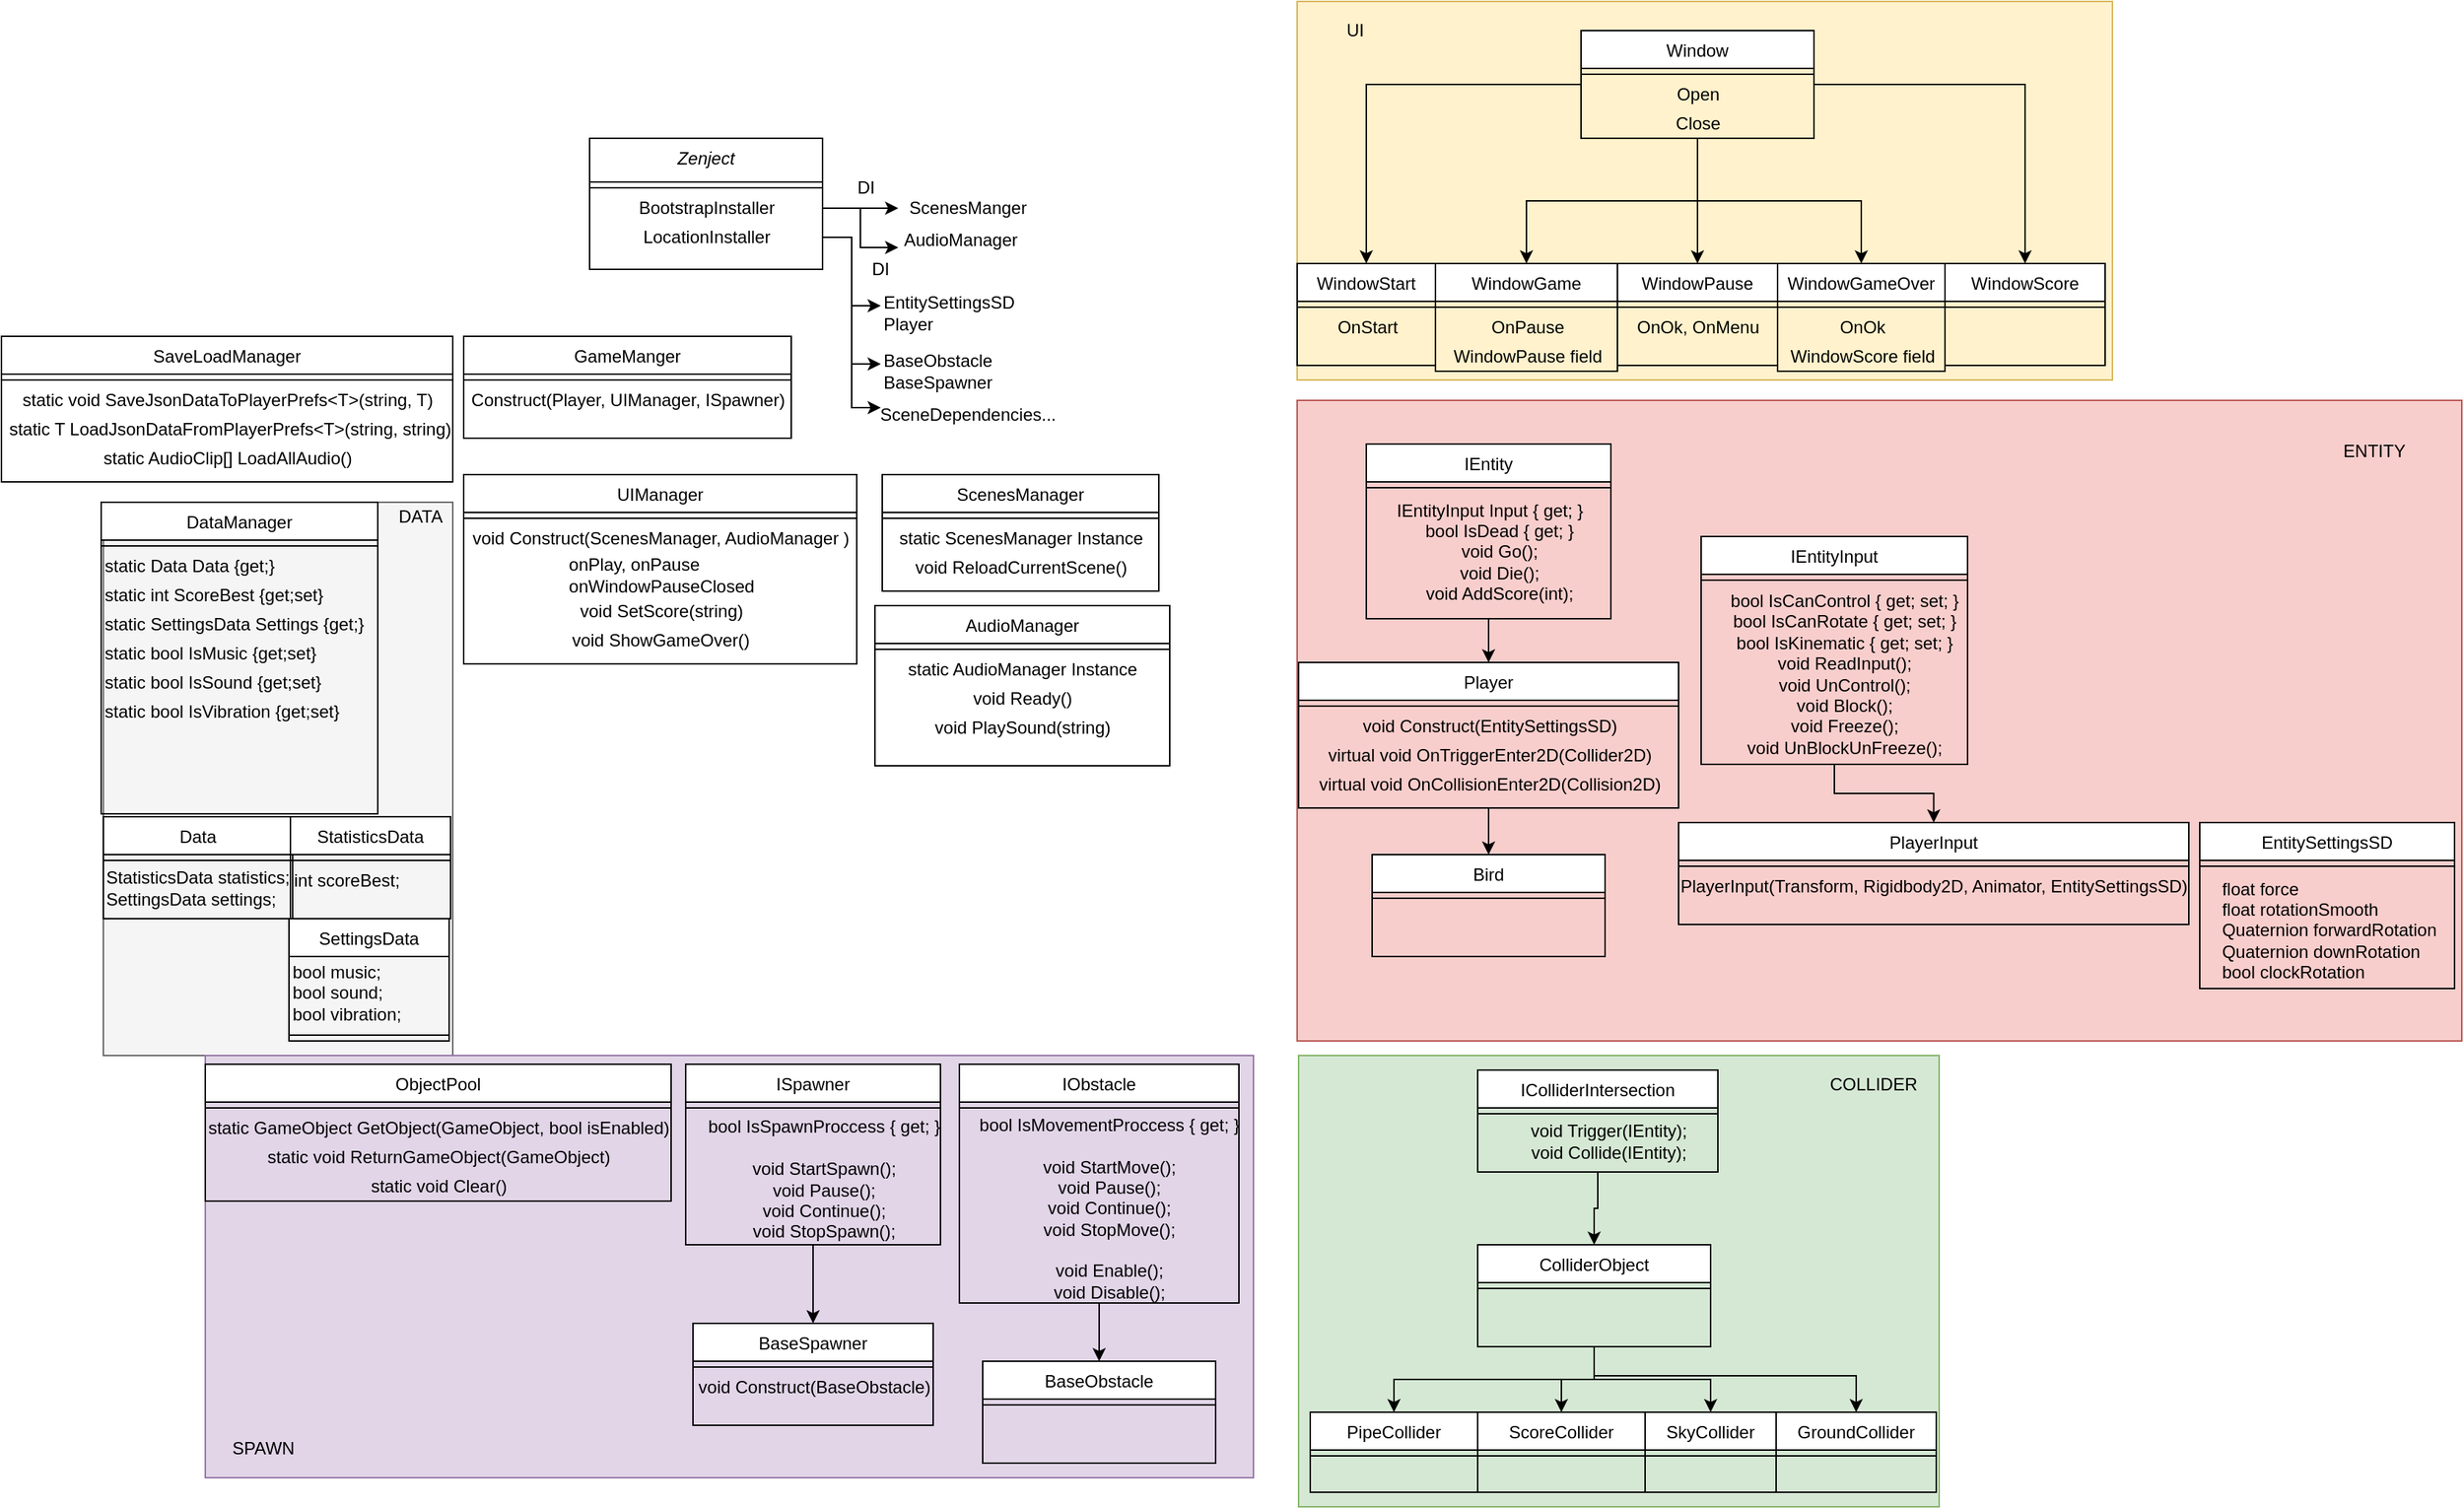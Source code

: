 <mxfile version="15.1.0" type="github">
  <diagram id="C5RBs43oDa-KdzZeNtuy" name="Page-1">
    <mxGraphModel dx="3092" dy="1390" grid="1" gridSize="10" guides="1" tooltips="1" connect="1" arrows="1" fold="1" page="1" pageScale="1" pageWidth="827" pageHeight="1169" math="0" shadow="0">
      <root>
        <mxCell id="WIyWlLk6GJQsqaUBKTNV-0" />
        <mxCell id="WIyWlLk6GJQsqaUBKTNV-1" parent="WIyWlLk6GJQsqaUBKTNV-0" />
        <mxCell id="m38UlR-mXTsxk8naxuhB-155" value="" style="rounded=0;whiteSpace=wrap;html=1;align=left;fillColor=#f5f5f5;strokeColor=#666666;fontColor=#333333;" vertex="1" parent="WIyWlLk6GJQsqaUBKTNV-1">
          <mxGeometry x="-80" y="394" width="240" height="380" as="geometry" />
        </mxCell>
        <mxCell id="m38UlR-mXTsxk8naxuhB-131" value="" style="rounded=0;whiteSpace=wrap;html=1;fillColor=#e1d5e7;strokeColor=#9673a6;" vertex="1" parent="WIyWlLk6GJQsqaUBKTNV-1">
          <mxGeometry x="-10" y="774" width="720" height="290" as="geometry" />
        </mxCell>
        <mxCell id="m38UlR-mXTsxk8naxuhB-111" value="" style="rounded=0;whiteSpace=wrap;html=1;fillColor=#d5e8d4;strokeColor=#82b366;" vertex="1" parent="WIyWlLk6GJQsqaUBKTNV-1">
          <mxGeometry x="741" y="774" width="440" height="310" as="geometry" />
        </mxCell>
        <mxCell id="m38UlR-mXTsxk8naxuhB-89" value="" style="rounded=0;whiteSpace=wrap;html=1;fillColor=#f8cecc;strokeColor=#b85450;" vertex="1" parent="WIyWlLk6GJQsqaUBKTNV-1">
          <mxGeometry x="740" y="324" width="800" height="440" as="geometry" />
        </mxCell>
        <mxCell id="m38UlR-mXTsxk8naxuhB-61" value="" style="rounded=0;whiteSpace=wrap;html=1;fillColor=#fff2cc;strokeColor=#d6b656;" vertex="1" parent="WIyWlLk6GJQsqaUBKTNV-1">
          <mxGeometry x="740" y="50" width="560" height="260" as="geometry" />
        </mxCell>
        <mxCell id="zkfFHV4jXpPFQw0GAbJ--0" value="Zenject" style="swimlane;fontStyle=2;align=center;verticalAlign=top;childLayout=stackLayout;horizontal=1;startSize=30;horizontalStack=0;resizeParent=1;resizeLast=0;collapsible=1;marginBottom=0;rounded=0;shadow=0;strokeWidth=1;" parent="WIyWlLk6GJQsqaUBKTNV-1" vertex="1">
          <mxGeometry x="254" y="144" width="160" height="90" as="geometry">
            <mxRectangle x="230" y="140" width="160" height="26" as="alternateBounds" />
          </mxGeometry>
        </mxCell>
        <mxCell id="zkfFHV4jXpPFQw0GAbJ--4" value="" style="line;html=1;strokeWidth=1;align=left;verticalAlign=middle;spacingTop=-1;spacingLeft=3;spacingRight=3;rotatable=0;labelPosition=right;points=[];portConstraint=eastwest;" parent="zkfFHV4jXpPFQw0GAbJ--0" vertex="1">
          <mxGeometry y="30" width="160" height="8" as="geometry" />
        </mxCell>
        <mxCell id="m38UlR-mXTsxk8naxuhB-2" value="BootstrapInstaller" style="text;html=1;align=center;verticalAlign=middle;resizable=0;points=[];autosize=1;strokeColor=none;fillColor=none;" vertex="1" parent="zkfFHV4jXpPFQw0GAbJ--0">
          <mxGeometry y="38" width="160" height="20" as="geometry" />
        </mxCell>
        <mxCell id="m38UlR-mXTsxk8naxuhB-4" value="LocationInstaller" style="text;html=1;align=center;verticalAlign=middle;resizable=0;points=[];autosize=1;strokeColor=none;fillColor=none;" vertex="1" parent="zkfFHV4jXpPFQw0GAbJ--0">
          <mxGeometry y="58" width="160" height="20" as="geometry" />
        </mxCell>
        <mxCell id="zkfFHV4jXpPFQw0GAbJ--13" value="SaveLoadManager" style="swimlane;fontStyle=0;align=center;verticalAlign=top;childLayout=stackLayout;horizontal=1;startSize=26;horizontalStack=0;resizeParent=1;resizeLast=0;collapsible=1;marginBottom=0;rounded=0;shadow=0;strokeWidth=1;" parent="WIyWlLk6GJQsqaUBKTNV-1" vertex="1">
          <mxGeometry x="-150" y="280" width="310" height="100" as="geometry">
            <mxRectangle x="340" y="380" width="170" height="26" as="alternateBounds" />
          </mxGeometry>
        </mxCell>
        <mxCell id="zkfFHV4jXpPFQw0GAbJ--15" value="" style="line;html=1;strokeWidth=1;align=left;verticalAlign=middle;spacingTop=-1;spacingLeft=3;spacingRight=3;rotatable=0;labelPosition=right;points=[];portConstraint=eastwest;" parent="zkfFHV4jXpPFQw0GAbJ--13" vertex="1">
          <mxGeometry y="26" width="310" height="8" as="geometry" />
        </mxCell>
        <mxCell id="m38UlR-mXTsxk8naxuhB-63" value="static void SaveJsonDataToPlayerPrefs&amp;lt;T&amp;gt;(string, T)" style="text;html=1;align=center;verticalAlign=middle;resizable=0;points=[];autosize=1;strokeColor=none;fillColor=none;" vertex="1" parent="zkfFHV4jXpPFQw0GAbJ--13">
          <mxGeometry y="34" width="310" height="20" as="geometry" />
        </mxCell>
        <mxCell id="m38UlR-mXTsxk8naxuhB-64" value="&amp;nbsp;static T LoadJsonDataFromPlayerPrefs&amp;lt;T&amp;gt;(string, string)" style="text;html=1;align=center;verticalAlign=middle;resizable=0;points=[];autosize=1;strokeColor=none;fillColor=none;" vertex="1" parent="zkfFHV4jXpPFQw0GAbJ--13">
          <mxGeometry y="54" width="310" height="20" as="geometry" />
        </mxCell>
        <mxCell id="m38UlR-mXTsxk8naxuhB-65" value="static AudioClip[] LoadAllAudio()" style="text;html=1;align=center;verticalAlign=middle;resizable=0;points=[];autosize=1;strokeColor=none;fillColor=none;" vertex="1" parent="zkfFHV4jXpPFQw0GAbJ--13">
          <mxGeometry y="74" width="310" height="20" as="geometry" />
        </mxCell>
        <mxCell id="zkfFHV4jXpPFQw0GAbJ--17" value="GameManger" style="swimlane;fontStyle=0;align=center;verticalAlign=top;childLayout=stackLayout;horizontal=1;startSize=26;horizontalStack=0;resizeParent=1;resizeLast=0;collapsible=1;marginBottom=0;rounded=0;shadow=0;strokeWidth=1;" parent="WIyWlLk6GJQsqaUBKTNV-1" vertex="1">
          <mxGeometry x="167.5" y="280" width="225" height="70" as="geometry">
            <mxRectangle x="550" y="140" width="160" height="26" as="alternateBounds" />
          </mxGeometry>
        </mxCell>
        <mxCell id="zkfFHV4jXpPFQw0GAbJ--23" value="" style="line;html=1;strokeWidth=1;align=left;verticalAlign=middle;spacingTop=-1;spacingLeft=3;spacingRight=3;rotatable=0;labelPosition=right;points=[];portConstraint=eastwest;" parent="zkfFHV4jXpPFQw0GAbJ--17" vertex="1">
          <mxGeometry y="26" width="225" height="8" as="geometry" />
        </mxCell>
        <mxCell id="m38UlR-mXTsxk8naxuhB-19" value="Construct(Player, UIManager, ISpawner)" style="text;html=1;align=center;verticalAlign=middle;resizable=0;points=[];autosize=1;strokeColor=none;fillColor=none;" vertex="1" parent="zkfFHV4jXpPFQw0GAbJ--17">
          <mxGeometry y="34" width="225" height="20" as="geometry" />
        </mxCell>
        <mxCell id="m38UlR-mXTsxk8naxuhB-5" style="edgeStyle=orthogonalEdgeStyle;rounded=0;orthogonalLoop=1;jettySize=auto;html=1;" edge="1" parent="WIyWlLk6GJQsqaUBKTNV-1" source="m38UlR-mXTsxk8naxuhB-2" target="m38UlR-mXTsxk8naxuhB-6">
          <mxGeometry relative="1" as="geometry">
            <mxPoint x="494" y="192" as="targetPoint" />
          </mxGeometry>
        </mxCell>
        <mxCell id="m38UlR-mXTsxk8naxuhB-6" value="ScenesManger" style="text;html=1;strokeColor=none;fillColor=none;align=center;verticalAlign=middle;whiteSpace=wrap;rounded=0;" vertex="1" parent="WIyWlLk6GJQsqaUBKTNV-1">
          <mxGeometry x="466" y="182" width="96" height="20" as="geometry" />
        </mxCell>
        <mxCell id="m38UlR-mXTsxk8naxuhB-7" style="edgeStyle=orthogonalEdgeStyle;rounded=0;orthogonalLoop=1;jettySize=auto;html=1;entryX=0;entryY=0.75;entryDx=0;entryDy=0;" edge="1" parent="WIyWlLk6GJQsqaUBKTNV-1" source="m38UlR-mXTsxk8naxuhB-2" target="m38UlR-mXTsxk8naxuhB-9">
          <mxGeometry relative="1" as="geometry">
            <mxPoint x="454" y="214" as="targetPoint" />
          </mxGeometry>
        </mxCell>
        <mxCell id="m38UlR-mXTsxk8naxuhB-9" value="AudioManager" style="text;html=1;strokeColor=none;fillColor=none;align=center;verticalAlign=middle;whiteSpace=wrap;rounded=0;" vertex="1" parent="WIyWlLk6GJQsqaUBKTNV-1">
          <mxGeometry x="466" y="204" width="86" height="20" as="geometry" />
        </mxCell>
        <mxCell id="m38UlR-mXTsxk8naxuhB-10" value="DI" style="text;html=1;strokeColor=none;fillColor=none;align=center;verticalAlign=middle;whiteSpace=wrap;rounded=0;" vertex="1" parent="WIyWlLk6GJQsqaUBKTNV-1">
          <mxGeometry x="424" y="168" width="40" height="20" as="geometry" />
        </mxCell>
        <mxCell id="m38UlR-mXTsxk8naxuhB-11" style="edgeStyle=orthogonalEdgeStyle;rounded=0;orthogonalLoop=1;jettySize=auto;html=1;entryX=0;entryY=0.25;entryDx=0;entryDy=0;" edge="1" parent="WIyWlLk6GJQsqaUBKTNV-1" source="m38UlR-mXTsxk8naxuhB-4" target="m38UlR-mXTsxk8naxuhB-12">
          <mxGeometry relative="1" as="geometry">
            <mxPoint x="434" y="274" as="targetPoint" />
          </mxGeometry>
        </mxCell>
        <mxCell id="m38UlR-mXTsxk8naxuhB-12" value="EntitySettingsSD&lt;br&gt;Player" style="text;html=1;strokeColor=none;fillColor=none;align=left;verticalAlign=middle;whiteSpace=wrap;rounded=0;" vertex="1" parent="WIyWlLk6GJQsqaUBKTNV-1">
          <mxGeometry x="454" y="254" width="90" height="20" as="geometry" />
        </mxCell>
        <mxCell id="m38UlR-mXTsxk8naxuhB-13" style="edgeStyle=orthogonalEdgeStyle;rounded=0;orthogonalLoop=1;jettySize=auto;html=1;entryX=0;entryY=0.25;entryDx=0;entryDy=0;" edge="1" parent="WIyWlLk6GJQsqaUBKTNV-1" source="m38UlR-mXTsxk8naxuhB-4" target="m38UlR-mXTsxk8naxuhB-14">
          <mxGeometry relative="1" as="geometry">
            <mxPoint x="434" y="314" as="targetPoint" />
          </mxGeometry>
        </mxCell>
        <mxCell id="m38UlR-mXTsxk8naxuhB-14" value="BaseObstacle&lt;br&gt;BaseSpawner&lt;br&gt;" style="text;html=1;strokeColor=none;fillColor=none;align=left;verticalAlign=middle;whiteSpace=wrap;rounded=0;" vertex="1" parent="WIyWlLk6GJQsqaUBKTNV-1">
          <mxGeometry x="454" y="294" width="90" height="20" as="geometry" />
        </mxCell>
        <mxCell id="m38UlR-mXTsxk8naxuhB-16" value="DI" style="text;html=1;strokeColor=none;fillColor=none;align=center;verticalAlign=middle;whiteSpace=wrap;rounded=0;" vertex="1" parent="WIyWlLk6GJQsqaUBKTNV-1">
          <mxGeometry x="434" y="224" width="40" height="20" as="geometry" />
        </mxCell>
        <mxCell id="m38UlR-mXTsxk8naxuhB-17" style="edgeStyle=orthogonalEdgeStyle;rounded=0;orthogonalLoop=1;jettySize=auto;html=1;entryX=0;entryY=0.25;entryDx=0;entryDy=0;" edge="1" parent="WIyWlLk6GJQsqaUBKTNV-1" source="m38UlR-mXTsxk8naxuhB-4" target="m38UlR-mXTsxk8naxuhB-18">
          <mxGeometry relative="1" as="geometry">
            <mxPoint x="434" y="354" as="targetPoint" />
          </mxGeometry>
        </mxCell>
        <mxCell id="m38UlR-mXTsxk8naxuhB-18" value="SceneDependencies..." style="text;html=1;strokeColor=none;fillColor=none;align=center;verticalAlign=middle;whiteSpace=wrap;rounded=0;" vertex="1" parent="WIyWlLk6GJQsqaUBKTNV-1">
          <mxGeometry x="454" y="324" width="120" height="20" as="geometry" />
        </mxCell>
        <mxCell id="m38UlR-mXTsxk8naxuhB-21" value="UIManager" style="swimlane;fontStyle=0;align=center;verticalAlign=top;childLayout=stackLayout;horizontal=1;startSize=26;horizontalStack=0;resizeParent=1;resizeLast=0;collapsible=1;marginBottom=0;rounded=0;shadow=0;strokeWidth=1;" vertex="1" parent="WIyWlLk6GJQsqaUBKTNV-1">
          <mxGeometry x="167.5" y="375" width="270" height="130" as="geometry">
            <mxRectangle x="340" y="380" width="170" height="26" as="alternateBounds" />
          </mxGeometry>
        </mxCell>
        <mxCell id="m38UlR-mXTsxk8naxuhB-22" value="" style="line;html=1;strokeWidth=1;align=left;verticalAlign=middle;spacingTop=-1;spacingLeft=3;spacingRight=3;rotatable=0;labelPosition=right;points=[];portConstraint=eastwest;" vertex="1" parent="m38UlR-mXTsxk8naxuhB-21">
          <mxGeometry y="26" width="270" height="8" as="geometry" />
        </mxCell>
        <mxCell id="m38UlR-mXTsxk8naxuhB-163" value="void Construct(ScenesManager, AudioManager )" style="text;html=1;strokeColor=none;fillColor=none;align=center;verticalAlign=middle;whiteSpace=wrap;rounded=0;" vertex="1" parent="m38UlR-mXTsxk8naxuhB-21">
          <mxGeometry y="34" width="270" height="20" as="geometry" />
        </mxCell>
        <mxCell id="m38UlR-mXTsxk8naxuhB-59" value="&lt;div style=&quot;text-align: left&quot;&gt;&lt;span&gt;onPlay,&amp;nbsp;onPause&lt;/span&gt;&lt;/div&gt;onWindowPauseClosed" style="text;html=1;align=center;verticalAlign=middle;resizable=0;points=[];autosize=1;" vertex="1" parent="m38UlR-mXTsxk8naxuhB-21">
          <mxGeometry y="54" width="270" height="30" as="geometry" />
        </mxCell>
        <mxCell id="m38UlR-mXTsxk8naxuhB-60" value="void SetScore(string)" style="text;html=1;align=center;verticalAlign=middle;resizable=0;points=[];autosize=1;" vertex="1" parent="m38UlR-mXTsxk8naxuhB-21">
          <mxGeometry y="84" width="270" height="20" as="geometry" />
        </mxCell>
        <mxCell id="m38UlR-mXTsxk8naxuhB-162" value="void ShowGameOver()" style="text;html=1;strokeColor=none;fillColor=none;align=center;verticalAlign=middle;whiteSpace=wrap;rounded=0;" vertex="1" parent="m38UlR-mXTsxk8naxuhB-21">
          <mxGeometry y="104" width="270" height="20" as="geometry" />
        </mxCell>
        <mxCell id="m38UlR-mXTsxk8naxuhB-54" style="edgeStyle=orthogonalEdgeStyle;rounded=0;orthogonalLoop=1;jettySize=auto;html=1;" edge="1" parent="WIyWlLk6GJQsqaUBKTNV-1" source="m38UlR-mXTsxk8naxuhB-26" target="m38UlR-mXTsxk8naxuhB-34">
          <mxGeometry relative="1" as="geometry" />
        </mxCell>
        <mxCell id="m38UlR-mXTsxk8naxuhB-55" style="edgeStyle=orthogonalEdgeStyle;rounded=0;orthogonalLoop=1;jettySize=auto;html=1;" edge="1" parent="WIyWlLk6GJQsqaUBKTNV-1" source="m38UlR-mXTsxk8naxuhB-26" target="m38UlR-mXTsxk8naxuhB-39">
          <mxGeometry relative="1" as="geometry" />
        </mxCell>
        <mxCell id="m38UlR-mXTsxk8naxuhB-56" style="edgeStyle=orthogonalEdgeStyle;rounded=0;orthogonalLoop=1;jettySize=auto;html=1;" edge="1" parent="WIyWlLk6GJQsqaUBKTNV-1" source="m38UlR-mXTsxk8naxuhB-26" target="m38UlR-mXTsxk8naxuhB-37">
          <mxGeometry relative="1" as="geometry" />
        </mxCell>
        <mxCell id="m38UlR-mXTsxk8naxuhB-57" style="edgeStyle=orthogonalEdgeStyle;rounded=0;orthogonalLoop=1;jettySize=auto;html=1;entryX=0.5;entryY=0;entryDx=0;entryDy=0;" edge="1" parent="WIyWlLk6GJQsqaUBKTNV-1" source="m38UlR-mXTsxk8naxuhB-26" target="m38UlR-mXTsxk8naxuhB-31">
          <mxGeometry relative="1" as="geometry" />
        </mxCell>
        <mxCell id="m38UlR-mXTsxk8naxuhB-58" style="edgeStyle=orthogonalEdgeStyle;rounded=0;orthogonalLoop=1;jettySize=auto;html=1;entryX=0.5;entryY=0;entryDx=0;entryDy=0;" edge="1" parent="WIyWlLk6GJQsqaUBKTNV-1" source="m38UlR-mXTsxk8naxuhB-26" target="m38UlR-mXTsxk8naxuhB-41">
          <mxGeometry relative="1" as="geometry" />
        </mxCell>
        <mxCell id="m38UlR-mXTsxk8naxuhB-26" value="Window" style="swimlane;fontStyle=0;align=center;verticalAlign=top;childLayout=stackLayout;horizontal=1;startSize=26;horizontalStack=0;resizeParent=1;resizeLast=0;collapsible=1;marginBottom=0;rounded=0;shadow=0;strokeWidth=1;" vertex="1" parent="WIyWlLk6GJQsqaUBKTNV-1">
          <mxGeometry x="935" y="70" width="160" height="74" as="geometry">
            <mxRectangle x="340" y="380" width="170" height="26" as="alternateBounds" />
          </mxGeometry>
        </mxCell>
        <mxCell id="m38UlR-mXTsxk8naxuhB-27" value="" style="line;html=1;strokeWidth=1;align=left;verticalAlign=middle;spacingTop=-1;spacingLeft=3;spacingRight=3;rotatable=0;labelPosition=right;points=[];portConstraint=eastwest;" vertex="1" parent="m38UlR-mXTsxk8naxuhB-26">
          <mxGeometry y="26" width="160" height="8" as="geometry" />
        </mxCell>
        <mxCell id="m38UlR-mXTsxk8naxuhB-29" value="Open" style="text;html=1;align=center;verticalAlign=middle;resizable=0;points=[];autosize=1;" vertex="1" parent="m38UlR-mXTsxk8naxuhB-26">
          <mxGeometry y="34" width="160" height="20" as="geometry" />
        </mxCell>
        <mxCell id="m38UlR-mXTsxk8naxuhB-30" value="Close" style="text;html=1;align=center;verticalAlign=middle;resizable=0;points=[];autosize=1;" vertex="1" parent="m38UlR-mXTsxk8naxuhB-26">
          <mxGeometry y="54" width="160" height="20" as="geometry" />
        </mxCell>
        <mxCell id="m38UlR-mXTsxk8naxuhB-31" value="WindowGame&#xa;" style="swimlane;fontStyle=0;align=center;verticalAlign=top;childLayout=stackLayout;horizontal=1;startSize=26;horizontalStack=0;resizeParent=1;resizeLast=0;collapsible=1;marginBottom=0;rounded=0;shadow=0;strokeWidth=1;" vertex="1" parent="WIyWlLk6GJQsqaUBKTNV-1">
          <mxGeometry x="835" y="230" width="125" height="74" as="geometry">
            <mxRectangle x="340" y="380" width="170" height="26" as="alternateBounds" />
          </mxGeometry>
        </mxCell>
        <mxCell id="m38UlR-mXTsxk8naxuhB-32" value="" style="line;html=1;strokeWidth=1;align=left;verticalAlign=middle;spacingTop=-1;spacingLeft=3;spacingRight=3;rotatable=0;labelPosition=right;points=[];portConstraint=eastwest;" vertex="1" parent="m38UlR-mXTsxk8naxuhB-31">
          <mxGeometry y="26" width="125" height="8" as="geometry" />
        </mxCell>
        <mxCell id="m38UlR-mXTsxk8naxuhB-51" value="OnPause" style="text;html=1;align=center;verticalAlign=middle;resizable=0;points=[];autosize=1;" vertex="1" parent="m38UlR-mXTsxk8naxuhB-31">
          <mxGeometry y="34" width="125" height="20" as="geometry" />
        </mxCell>
        <mxCell id="m38UlR-mXTsxk8naxuhB-52" value="WindowPause field" style="text;html=1;align=center;verticalAlign=middle;resizable=0;points=[];autosize=1;" vertex="1" parent="m38UlR-mXTsxk8naxuhB-31">
          <mxGeometry y="54" width="125" height="20" as="geometry" />
        </mxCell>
        <mxCell id="m38UlR-mXTsxk8naxuhB-34" value="WindowGameOver&#xa;" style="swimlane;fontStyle=0;align=center;verticalAlign=top;childLayout=stackLayout;horizontal=1;startSize=26;horizontalStack=0;resizeParent=1;resizeLast=0;collapsible=1;marginBottom=0;rounded=0;shadow=0;strokeWidth=1;" vertex="1" parent="WIyWlLk6GJQsqaUBKTNV-1">
          <mxGeometry x="1070" y="230" width="115" height="74" as="geometry">
            <mxRectangle x="340" y="380" width="170" height="26" as="alternateBounds" />
          </mxGeometry>
        </mxCell>
        <mxCell id="m38UlR-mXTsxk8naxuhB-35" value="" style="line;html=1;strokeWidth=1;align=left;verticalAlign=middle;spacingTop=-1;spacingLeft=3;spacingRight=3;rotatable=0;labelPosition=right;points=[];portConstraint=eastwest;" vertex="1" parent="m38UlR-mXTsxk8naxuhB-34">
          <mxGeometry y="26" width="115" height="8" as="geometry" />
        </mxCell>
        <mxCell id="m38UlR-mXTsxk8naxuhB-50" value="OnOk" style="text;html=1;align=center;verticalAlign=middle;resizable=0;points=[];autosize=1;" vertex="1" parent="m38UlR-mXTsxk8naxuhB-34">
          <mxGeometry y="34" width="115" height="20" as="geometry" />
        </mxCell>
        <mxCell id="m38UlR-mXTsxk8naxuhB-53" value="WindowScore field" style="text;html=1;align=center;verticalAlign=middle;resizable=0;points=[];autosize=1;" vertex="1" parent="m38UlR-mXTsxk8naxuhB-34">
          <mxGeometry y="54" width="115" height="20" as="geometry" />
        </mxCell>
        <mxCell id="m38UlR-mXTsxk8naxuhB-37" value="WindowPause" style="swimlane;fontStyle=0;align=center;verticalAlign=top;childLayout=stackLayout;horizontal=1;startSize=26;horizontalStack=0;resizeParent=1;resizeLast=0;collapsible=1;marginBottom=0;rounded=0;shadow=0;strokeWidth=1;" vertex="1" parent="WIyWlLk6GJQsqaUBKTNV-1">
          <mxGeometry x="960" y="230" width="110" height="70" as="geometry">
            <mxRectangle x="340" y="380" width="170" height="26" as="alternateBounds" />
          </mxGeometry>
        </mxCell>
        <mxCell id="m38UlR-mXTsxk8naxuhB-38" value="" style="line;html=1;strokeWidth=1;align=left;verticalAlign=middle;spacingTop=-1;spacingLeft=3;spacingRight=3;rotatable=0;labelPosition=right;points=[];portConstraint=eastwest;" vertex="1" parent="m38UlR-mXTsxk8naxuhB-37">
          <mxGeometry y="26" width="110" height="8" as="geometry" />
        </mxCell>
        <mxCell id="m38UlR-mXTsxk8naxuhB-49" value="OnOk, OnMenu" style="text;html=1;align=center;verticalAlign=middle;resizable=0;points=[];autosize=1;" vertex="1" parent="m38UlR-mXTsxk8naxuhB-37">
          <mxGeometry y="34" width="110" height="20" as="geometry" />
        </mxCell>
        <mxCell id="m38UlR-mXTsxk8naxuhB-39" value="WindowScore" style="swimlane;fontStyle=0;align=center;verticalAlign=top;childLayout=stackLayout;horizontal=1;startSize=26;horizontalStack=0;resizeParent=1;resizeLast=0;collapsible=1;marginBottom=0;rounded=0;shadow=0;strokeWidth=1;" vertex="1" parent="WIyWlLk6GJQsqaUBKTNV-1">
          <mxGeometry x="1185" y="230" width="110" height="70" as="geometry">
            <mxRectangle x="340" y="380" width="170" height="26" as="alternateBounds" />
          </mxGeometry>
        </mxCell>
        <mxCell id="m38UlR-mXTsxk8naxuhB-40" value="" style="line;html=1;strokeWidth=1;align=left;verticalAlign=middle;spacingTop=-1;spacingLeft=3;spacingRight=3;rotatable=0;labelPosition=right;points=[];portConstraint=eastwest;" vertex="1" parent="m38UlR-mXTsxk8naxuhB-39">
          <mxGeometry y="26" width="110" height="8" as="geometry" />
        </mxCell>
        <mxCell id="m38UlR-mXTsxk8naxuhB-41" value="WindowStart" style="swimlane;fontStyle=0;align=center;verticalAlign=top;childLayout=stackLayout;horizontal=1;startSize=26;horizontalStack=0;resizeParent=1;resizeLast=0;collapsible=1;marginBottom=0;rounded=0;shadow=0;strokeWidth=1;" vertex="1" parent="WIyWlLk6GJQsqaUBKTNV-1">
          <mxGeometry x="740" y="230" width="95" height="70" as="geometry">
            <mxRectangle x="340" y="380" width="170" height="26" as="alternateBounds" />
          </mxGeometry>
        </mxCell>
        <mxCell id="m38UlR-mXTsxk8naxuhB-42" value="" style="line;html=1;strokeWidth=1;align=left;verticalAlign=middle;spacingTop=-1;spacingLeft=3;spacingRight=3;rotatable=0;labelPosition=right;points=[];portConstraint=eastwest;" vertex="1" parent="m38UlR-mXTsxk8naxuhB-41">
          <mxGeometry y="26" width="95" height="8" as="geometry" />
        </mxCell>
        <mxCell id="m38UlR-mXTsxk8naxuhB-48" value="OnStart" style="text;html=1;align=center;verticalAlign=middle;resizable=0;points=[];autosize=1;" vertex="1" parent="m38UlR-mXTsxk8naxuhB-41">
          <mxGeometry y="34" width="95" height="20" as="geometry" />
        </mxCell>
        <mxCell id="m38UlR-mXTsxk8naxuhB-62" value="UI" style="text;html=1;strokeColor=none;fillColor=none;align=center;verticalAlign=middle;whiteSpace=wrap;rounded=0;" vertex="1" parent="WIyWlLk6GJQsqaUBKTNV-1">
          <mxGeometry x="760" y="60" width="40" height="20" as="geometry" />
        </mxCell>
        <mxCell id="m38UlR-mXTsxk8naxuhB-70" style="edgeStyle=orthogonalEdgeStyle;rounded=0;orthogonalLoop=1;jettySize=auto;html=1;" edge="1" parent="WIyWlLk6GJQsqaUBKTNV-1" source="m38UlR-mXTsxk8naxuhB-66" target="m38UlR-mXTsxk8naxuhB-68">
          <mxGeometry relative="1" as="geometry" />
        </mxCell>
        <mxCell id="m38UlR-mXTsxk8naxuhB-66" value="IEntity" style="swimlane;fontStyle=0;align=center;verticalAlign=top;childLayout=stackLayout;horizontal=1;startSize=26;horizontalStack=0;resizeParent=1;resizeLast=0;collapsible=1;marginBottom=0;rounded=0;shadow=0;strokeWidth=1;" vertex="1" parent="WIyWlLk6GJQsqaUBKTNV-1">
          <mxGeometry x="787.5" y="354" width="168" height="120" as="geometry">
            <mxRectangle x="340" y="380" width="170" height="26" as="alternateBounds" />
          </mxGeometry>
        </mxCell>
        <mxCell id="m38UlR-mXTsxk8naxuhB-67" value="" style="line;html=1;strokeWidth=1;align=left;verticalAlign=middle;spacingTop=-1;spacingLeft=3;spacingRight=3;rotatable=0;labelPosition=right;points=[];portConstraint=eastwest;" vertex="1" parent="m38UlR-mXTsxk8naxuhB-66">
          <mxGeometry y="26" width="168" height="8" as="geometry" />
        </mxCell>
        <mxCell id="m38UlR-mXTsxk8naxuhB-74" value="IEntityInput Input { get; }&lt;br&gt;&lt;div&gt;&amp;nbsp; &amp;nbsp; bool IsDead { get; }&lt;/div&gt;&lt;div&gt;&amp;nbsp; &amp;nbsp; void Go();&lt;/div&gt;&lt;div&gt;&amp;nbsp; &amp;nbsp; void Die();&lt;/div&gt;&lt;div&gt;&amp;nbsp; &amp;nbsp; void AddScore(int);&lt;/div&gt;" style="text;html=1;align=center;verticalAlign=middle;resizable=0;points=[];autosize=1;strokeColor=none;fillColor=none;" vertex="1" parent="m38UlR-mXTsxk8naxuhB-66">
          <mxGeometry y="34" width="168" height="80" as="geometry" />
        </mxCell>
        <mxCell id="m38UlR-mXTsxk8naxuhB-73" style="edgeStyle=orthogonalEdgeStyle;rounded=0;orthogonalLoop=1;jettySize=auto;html=1;" edge="1" parent="WIyWlLk6GJQsqaUBKTNV-1" source="m38UlR-mXTsxk8naxuhB-68" target="m38UlR-mXTsxk8naxuhB-71">
          <mxGeometry relative="1" as="geometry" />
        </mxCell>
        <mxCell id="m38UlR-mXTsxk8naxuhB-68" value="Player" style="swimlane;fontStyle=0;align=center;verticalAlign=top;childLayout=stackLayout;horizontal=1;startSize=26;horizontalStack=0;resizeParent=1;resizeLast=0;collapsible=1;marginBottom=0;rounded=0;shadow=0;strokeWidth=1;" vertex="1" parent="WIyWlLk6GJQsqaUBKTNV-1">
          <mxGeometry x="741" y="504" width="261" height="100" as="geometry">
            <mxRectangle x="340" y="380" width="170" height="26" as="alternateBounds" />
          </mxGeometry>
        </mxCell>
        <mxCell id="m38UlR-mXTsxk8naxuhB-69" value="" style="line;html=1;strokeWidth=1;align=left;verticalAlign=middle;spacingTop=-1;spacingLeft=3;spacingRight=3;rotatable=0;labelPosition=right;points=[];portConstraint=eastwest;" vertex="1" parent="m38UlR-mXTsxk8naxuhB-68">
          <mxGeometry y="26" width="261" height="8" as="geometry" />
        </mxCell>
        <mxCell id="m38UlR-mXTsxk8naxuhB-86" value="void Construct(EntitySettingsSD)" style="text;html=1;align=center;verticalAlign=middle;resizable=0;points=[];autosize=1;strokeColor=none;fillColor=none;" vertex="1" parent="m38UlR-mXTsxk8naxuhB-68">
          <mxGeometry y="34" width="261" height="20" as="geometry" />
        </mxCell>
        <mxCell id="m38UlR-mXTsxk8naxuhB-87" value="virtual void OnTriggerEnter2D(Collider2D)" style="text;html=1;align=center;verticalAlign=middle;resizable=0;points=[];autosize=1;strokeColor=none;fillColor=none;" vertex="1" parent="m38UlR-mXTsxk8naxuhB-68">
          <mxGeometry y="54" width="261" height="20" as="geometry" />
        </mxCell>
        <mxCell id="m38UlR-mXTsxk8naxuhB-88" value="virtual void OnCollisionEnter2D(Collision2D)" style="text;html=1;align=center;verticalAlign=middle;resizable=0;points=[];autosize=1;strokeColor=none;fillColor=none;" vertex="1" parent="m38UlR-mXTsxk8naxuhB-68">
          <mxGeometry y="74" width="261" height="20" as="geometry" />
        </mxCell>
        <mxCell id="m38UlR-mXTsxk8naxuhB-71" value="Bird" style="swimlane;fontStyle=0;align=center;verticalAlign=top;childLayout=stackLayout;horizontal=1;startSize=26;horizontalStack=0;resizeParent=1;resizeLast=0;collapsible=1;marginBottom=0;rounded=0;shadow=0;strokeWidth=1;" vertex="1" parent="WIyWlLk6GJQsqaUBKTNV-1">
          <mxGeometry x="791.5" y="636" width="160" height="70" as="geometry">
            <mxRectangle x="340" y="380" width="170" height="26" as="alternateBounds" />
          </mxGeometry>
        </mxCell>
        <mxCell id="m38UlR-mXTsxk8naxuhB-72" value="" style="line;html=1;strokeWidth=1;align=left;verticalAlign=middle;spacingTop=-1;spacingLeft=3;spacingRight=3;rotatable=0;labelPosition=right;points=[];portConstraint=eastwest;" vertex="1" parent="m38UlR-mXTsxk8naxuhB-71">
          <mxGeometry y="26" width="160" height="8" as="geometry" />
        </mxCell>
        <mxCell id="m38UlR-mXTsxk8naxuhB-80" style="edgeStyle=orthogonalEdgeStyle;rounded=0;orthogonalLoop=1;jettySize=auto;html=1;" edge="1" parent="WIyWlLk6GJQsqaUBKTNV-1" source="m38UlR-mXTsxk8naxuhB-75" target="m38UlR-mXTsxk8naxuhB-78">
          <mxGeometry relative="1" as="geometry" />
        </mxCell>
        <mxCell id="m38UlR-mXTsxk8naxuhB-75" value="IEntityInput" style="swimlane;fontStyle=0;align=center;verticalAlign=top;childLayout=stackLayout;horizontal=1;startSize=26;horizontalStack=0;resizeParent=1;resizeLast=0;collapsible=1;marginBottom=0;rounded=0;shadow=0;strokeWidth=1;" vertex="1" parent="WIyWlLk6GJQsqaUBKTNV-1">
          <mxGeometry x="1017.5" y="417.5" width="183" height="156.5" as="geometry">
            <mxRectangle x="340" y="380" width="170" height="26" as="alternateBounds" />
          </mxGeometry>
        </mxCell>
        <mxCell id="m38UlR-mXTsxk8naxuhB-76" value="" style="line;html=1;strokeWidth=1;align=left;verticalAlign=middle;spacingTop=-1;spacingLeft=3;spacingRight=3;rotatable=0;labelPosition=right;points=[];portConstraint=eastwest;" vertex="1" parent="m38UlR-mXTsxk8naxuhB-75">
          <mxGeometry y="26" width="183" height="8" as="geometry" />
        </mxCell>
        <mxCell id="m38UlR-mXTsxk8naxuhB-77" value="&lt;div&gt;&amp;nbsp; &amp;nbsp; bool IsCanControl { get; set; }&lt;/div&gt;&lt;div&gt;&amp;nbsp; &amp;nbsp; bool IsCanRotate { get; set; }&lt;/div&gt;&lt;div&gt;&amp;nbsp; &amp;nbsp; bool IsKinematic { get; set; }&lt;/div&gt;&lt;div&gt;&amp;nbsp; &amp;nbsp; void ReadInput();&lt;/div&gt;&lt;div&gt;&amp;nbsp; &amp;nbsp; void UnControl();&lt;/div&gt;&lt;div&gt;&amp;nbsp; &amp;nbsp; void Block();&lt;/div&gt;&lt;div&gt;&amp;nbsp; &amp;nbsp; void Freeze();&lt;/div&gt;&lt;div&gt;&amp;nbsp; &amp;nbsp; void UnBlockUnFreeze();&lt;/div&gt;" style="text;html=1;align=center;verticalAlign=middle;resizable=0;points=[];autosize=1;strokeColor=none;fillColor=none;" vertex="1" parent="m38UlR-mXTsxk8naxuhB-75">
          <mxGeometry y="34" width="183" height="120" as="geometry" />
        </mxCell>
        <mxCell id="m38UlR-mXTsxk8naxuhB-78" value="PlayerInput" style="swimlane;fontStyle=0;align=center;verticalAlign=top;childLayout=stackLayout;horizontal=1;startSize=26;horizontalStack=0;resizeParent=1;resizeLast=0;collapsible=1;marginBottom=0;rounded=0;shadow=0;strokeWidth=1;" vertex="1" parent="WIyWlLk6GJQsqaUBKTNV-1">
          <mxGeometry x="1002" y="614" width="350.5" height="70" as="geometry">
            <mxRectangle x="340" y="380" width="170" height="26" as="alternateBounds" />
          </mxGeometry>
        </mxCell>
        <mxCell id="m38UlR-mXTsxk8naxuhB-79" value="" style="line;html=1;strokeWidth=1;align=left;verticalAlign=middle;spacingTop=-1;spacingLeft=3;spacingRight=3;rotatable=0;labelPosition=right;points=[];portConstraint=eastwest;" vertex="1" parent="m38UlR-mXTsxk8naxuhB-78">
          <mxGeometry y="26" width="350.5" height="8" as="geometry" />
        </mxCell>
        <mxCell id="m38UlR-mXTsxk8naxuhB-81" value="PlayerInput(Transform, Rigidbody2D, Animator, EntitySettingsSD)" style="text;html=1;align=center;verticalAlign=middle;resizable=0;points=[];autosize=1;strokeColor=none;fillColor=none;" vertex="1" parent="m38UlR-mXTsxk8naxuhB-78">
          <mxGeometry y="34" width="350.5" height="20" as="geometry" />
        </mxCell>
        <mxCell id="m38UlR-mXTsxk8naxuhB-82" value="EntitySettingsSD" style="swimlane;fontStyle=0;align=center;verticalAlign=top;childLayout=stackLayout;horizontal=1;startSize=26;horizontalStack=0;resizeParent=1;resizeLast=0;collapsible=1;marginBottom=0;rounded=0;shadow=0;strokeWidth=1;" vertex="1" parent="WIyWlLk6GJQsqaUBKTNV-1">
          <mxGeometry x="1360" y="614" width="175" height="114" as="geometry">
            <mxRectangle x="340" y="380" width="170" height="26" as="alternateBounds" />
          </mxGeometry>
        </mxCell>
        <mxCell id="m38UlR-mXTsxk8naxuhB-83" value="" style="line;html=1;strokeWidth=1;align=left;verticalAlign=middle;spacingTop=-1;spacingLeft=3;spacingRight=3;rotatable=0;labelPosition=right;points=[];portConstraint=eastwest;" vertex="1" parent="m38UlR-mXTsxk8naxuhB-82">
          <mxGeometry y="26" width="175" height="8" as="geometry" />
        </mxCell>
        <mxCell id="m38UlR-mXTsxk8naxuhB-84" value="&lt;div&gt;&amp;nbsp; &amp;nbsp; float force&lt;/div&gt;&lt;div&gt;&amp;nbsp; &amp;nbsp; float rotationSmooth&lt;/div&gt;&lt;div&gt;&amp;nbsp; &amp;nbsp; Quaternion forwardRotation&lt;/div&gt;&lt;div&gt;&amp;nbsp; &amp;nbsp; Quaternion downRotation&lt;/div&gt;&lt;div&gt;&amp;nbsp; &amp;nbsp; bool clockRotation&lt;/div&gt;" style="text;html=1;align=left;verticalAlign=middle;resizable=0;points=[];autosize=1;strokeColor=none;fillColor=none;" vertex="1" parent="m38UlR-mXTsxk8naxuhB-82">
          <mxGeometry y="34" width="175" height="80" as="geometry" />
        </mxCell>
        <mxCell id="m38UlR-mXTsxk8naxuhB-90" value="ENTITY" style="text;html=1;strokeColor=none;fillColor=none;align=center;verticalAlign=middle;whiteSpace=wrap;rounded=0;" vertex="1" parent="WIyWlLk6GJQsqaUBKTNV-1">
          <mxGeometry x="1460" y="349" width="40" height="20" as="geometry" />
        </mxCell>
        <mxCell id="m38UlR-mXTsxk8naxuhB-96" style="edgeStyle=orthogonalEdgeStyle;rounded=0;orthogonalLoop=1;jettySize=auto;html=1;entryX=0.5;entryY=0;entryDx=0;entryDy=0;" edge="1" parent="WIyWlLk6GJQsqaUBKTNV-1" source="m38UlR-mXTsxk8naxuhB-91" target="m38UlR-mXTsxk8naxuhB-94">
          <mxGeometry relative="1" as="geometry" />
        </mxCell>
        <mxCell id="m38UlR-mXTsxk8naxuhB-91" value="IColliderIntersection" style="swimlane;fontStyle=0;align=center;verticalAlign=top;childLayout=stackLayout;horizontal=1;startSize=26;horizontalStack=0;resizeParent=1;resizeLast=0;collapsible=1;marginBottom=0;rounded=0;shadow=0;strokeWidth=1;" vertex="1" parent="WIyWlLk6GJQsqaUBKTNV-1">
          <mxGeometry x="864" y="784" width="165" height="70" as="geometry">
            <mxRectangle x="340" y="380" width="170" height="26" as="alternateBounds" />
          </mxGeometry>
        </mxCell>
        <mxCell id="m38UlR-mXTsxk8naxuhB-92" value="" style="line;html=1;strokeWidth=1;align=left;verticalAlign=middle;spacingTop=-1;spacingLeft=3;spacingRight=3;rotatable=0;labelPosition=right;points=[];portConstraint=eastwest;" vertex="1" parent="m38UlR-mXTsxk8naxuhB-91">
          <mxGeometry y="26" width="165" height="8" as="geometry" />
        </mxCell>
        <mxCell id="m38UlR-mXTsxk8naxuhB-93" value="&lt;div&gt;&amp;nbsp; &amp;nbsp; void Trigger(IEntity);&lt;/div&gt;&lt;div&gt;&amp;nbsp; &amp;nbsp; void Collide(IEntity);&lt;/div&gt;" style="text;html=1;align=center;verticalAlign=middle;resizable=0;points=[];autosize=1;strokeColor=none;fillColor=none;" vertex="1" parent="m38UlR-mXTsxk8naxuhB-91">
          <mxGeometry y="34" width="165" height="30" as="geometry" />
        </mxCell>
        <mxCell id="m38UlR-mXTsxk8naxuhB-106" style="edgeStyle=orthogonalEdgeStyle;rounded=0;orthogonalLoop=1;jettySize=auto;html=1;entryX=0.5;entryY=0;entryDx=0;entryDy=0;" edge="1" parent="WIyWlLk6GJQsqaUBKTNV-1" source="m38UlR-mXTsxk8naxuhB-94" target="m38UlR-mXTsxk8naxuhB-97">
          <mxGeometry relative="1" as="geometry" />
        </mxCell>
        <mxCell id="m38UlR-mXTsxk8naxuhB-107" style="edgeStyle=orthogonalEdgeStyle;rounded=0;orthogonalLoop=1;jettySize=auto;html=1;entryX=0.5;entryY=0;entryDx=0;entryDy=0;" edge="1" parent="WIyWlLk6GJQsqaUBKTNV-1" source="m38UlR-mXTsxk8naxuhB-94" target="m38UlR-mXTsxk8naxuhB-99">
          <mxGeometry relative="1" as="geometry" />
        </mxCell>
        <mxCell id="m38UlR-mXTsxk8naxuhB-108" style="edgeStyle=orthogonalEdgeStyle;rounded=0;orthogonalLoop=1;jettySize=auto;html=1;entryX=0.5;entryY=0;entryDx=0;entryDy=0;" edge="1" parent="WIyWlLk6GJQsqaUBKTNV-1" source="m38UlR-mXTsxk8naxuhB-94" target="m38UlR-mXTsxk8naxuhB-101">
          <mxGeometry relative="1" as="geometry" />
        </mxCell>
        <mxCell id="m38UlR-mXTsxk8naxuhB-110" style="edgeStyle=orthogonalEdgeStyle;rounded=0;orthogonalLoop=1;jettySize=auto;html=1;" edge="1" parent="WIyWlLk6GJQsqaUBKTNV-1" source="m38UlR-mXTsxk8naxuhB-94" target="m38UlR-mXTsxk8naxuhB-104">
          <mxGeometry relative="1" as="geometry">
            <Array as="points">
              <mxPoint x="944" y="994" />
              <mxPoint x="1124" y="994" />
            </Array>
          </mxGeometry>
        </mxCell>
        <mxCell id="m38UlR-mXTsxk8naxuhB-94" value="ColliderObject" style="swimlane;fontStyle=0;align=center;verticalAlign=top;childLayout=stackLayout;horizontal=1;startSize=26;horizontalStack=0;resizeParent=1;resizeLast=0;collapsible=1;marginBottom=0;rounded=0;shadow=0;strokeWidth=1;" vertex="1" parent="WIyWlLk6GJQsqaUBKTNV-1">
          <mxGeometry x="864" y="904" width="160" height="70" as="geometry">
            <mxRectangle x="340" y="380" width="170" height="26" as="alternateBounds" />
          </mxGeometry>
        </mxCell>
        <mxCell id="m38UlR-mXTsxk8naxuhB-95" value="" style="line;html=1;strokeWidth=1;align=left;verticalAlign=middle;spacingTop=-1;spacingLeft=3;spacingRight=3;rotatable=0;labelPosition=right;points=[];portConstraint=eastwest;" vertex="1" parent="m38UlR-mXTsxk8naxuhB-94">
          <mxGeometry y="26" width="160" height="8" as="geometry" />
        </mxCell>
        <mxCell id="m38UlR-mXTsxk8naxuhB-97" value="PipeCollider" style="swimlane;fontStyle=0;align=center;verticalAlign=top;childLayout=stackLayout;horizontal=1;startSize=26;horizontalStack=0;resizeParent=1;resizeLast=0;collapsible=1;marginBottom=0;rounded=0;shadow=0;strokeWidth=1;" vertex="1" parent="WIyWlLk6GJQsqaUBKTNV-1">
          <mxGeometry x="749" y="1019" width="115" height="55" as="geometry">
            <mxRectangle x="340" y="380" width="170" height="26" as="alternateBounds" />
          </mxGeometry>
        </mxCell>
        <mxCell id="m38UlR-mXTsxk8naxuhB-98" value="" style="line;html=1;strokeWidth=1;align=left;verticalAlign=middle;spacingTop=-1;spacingLeft=3;spacingRight=3;rotatable=0;labelPosition=right;points=[];portConstraint=eastwest;" vertex="1" parent="m38UlR-mXTsxk8naxuhB-97">
          <mxGeometry y="26" width="115" height="8" as="geometry" />
        </mxCell>
        <mxCell id="m38UlR-mXTsxk8naxuhB-99" value="ScoreCollider" style="swimlane;fontStyle=0;align=center;verticalAlign=top;childLayout=stackLayout;horizontal=1;startSize=26;horizontalStack=0;resizeParent=1;resizeLast=0;collapsible=1;marginBottom=0;rounded=0;shadow=0;strokeWidth=1;" vertex="1" parent="WIyWlLk6GJQsqaUBKTNV-1">
          <mxGeometry x="864" y="1019" width="115" height="55" as="geometry">
            <mxRectangle x="340" y="380" width="170" height="26" as="alternateBounds" />
          </mxGeometry>
        </mxCell>
        <mxCell id="m38UlR-mXTsxk8naxuhB-100" value="" style="line;html=1;strokeWidth=1;align=left;verticalAlign=middle;spacingTop=-1;spacingLeft=3;spacingRight=3;rotatable=0;labelPosition=right;points=[];portConstraint=eastwest;" vertex="1" parent="m38UlR-mXTsxk8naxuhB-99">
          <mxGeometry y="26" width="115" height="8" as="geometry" />
        </mxCell>
        <mxCell id="m38UlR-mXTsxk8naxuhB-101" value="SkyCollider" style="swimlane;fontStyle=0;align=center;verticalAlign=top;childLayout=stackLayout;horizontal=1;startSize=26;horizontalStack=0;resizeParent=1;resizeLast=0;collapsible=1;marginBottom=0;rounded=0;shadow=0;strokeWidth=1;" vertex="1" parent="WIyWlLk6GJQsqaUBKTNV-1">
          <mxGeometry x="979" y="1019" width="90" height="55" as="geometry">
            <mxRectangle x="340" y="380" width="170" height="26" as="alternateBounds" />
          </mxGeometry>
        </mxCell>
        <mxCell id="m38UlR-mXTsxk8naxuhB-102" value="" style="line;html=1;strokeWidth=1;align=left;verticalAlign=middle;spacingTop=-1;spacingLeft=3;spacingRight=3;rotatable=0;labelPosition=right;points=[];portConstraint=eastwest;" vertex="1" parent="m38UlR-mXTsxk8naxuhB-101">
          <mxGeometry y="26" width="90" height="8" as="geometry" />
        </mxCell>
        <mxCell id="m38UlR-mXTsxk8naxuhB-104" value="GroundCollider" style="swimlane;fontStyle=0;align=center;verticalAlign=top;childLayout=stackLayout;horizontal=1;startSize=26;horizontalStack=0;resizeParent=1;resizeLast=0;collapsible=1;marginBottom=0;rounded=0;shadow=0;strokeWidth=1;" vertex="1" parent="WIyWlLk6GJQsqaUBKTNV-1">
          <mxGeometry x="1069" y="1019" width="110" height="55" as="geometry">
            <mxRectangle x="340" y="380" width="170" height="26" as="alternateBounds" />
          </mxGeometry>
        </mxCell>
        <mxCell id="m38UlR-mXTsxk8naxuhB-105" value="" style="line;html=1;strokeWidth=1;align=left;verticalAlign=middle;spacingTop=-1;spacingLeft=3;spacingRight=3;rotatable=0;labelPosition=right;points=[];portConstraint=eastwest;" vertex="1" parent="m38UlR-mXTsxk8naxuhB-104">
          <mxGeometry y="26" width="110" height="8" as="geometry" />
        </mxCell>
        <mxCell id="m38UlR-mXTsxk8naxuhB-112" value="COLLIDER" style="text;html=1;strokeColor=none;fillColor=none;align=center;verticalAlign=middle;whiteSpace=wrap;rounded=0;" vertex="1" parent="WIyWlLk6GJQsqaUBKTNV-1">
          <mxGeometry x="1105" y="784" width="62" height="20" as="geometry" />
        </mxCell>
        <mxCell id="m38UlR-mXTsxk8naxuhB-118" style="edgeStyle=orthogonalEdgeStyle;rounded=0;orthogonalLoop=1;jettySize=auto;html=1;entryX=0.5;entryY=0;entryDx=0;entryDy=0;" edge="1" parent="WIyWlLk6GJQsqaUBKTNV-1" source="m38UlR-mXTsxk8naxuhB-113" target="m38UlR-mXTsxk8naxuhB-116">
          <mxGeometry relative="1" as="geometry" />
        </mxCell>
        <mxCell id="m38UlR-mXTsxk8naxuhB-113" value="ISpawner" style="swimlane;fontStyle=0;align=center;verticalAlign=top;childLayout=stackLayout;horizontal=1;startSize=26;horizontalStack=0;resizeParent=1;resizeLast=0;collapsible=1;marginBottom=0;rounded=0;shadow=0;strokeWidth=1;" vertex="1" parent="WIyWlLk6GJQsqaUBKTNV-1">
          <mxGeometry x="320" y="780" width="175" height="124" as="geometry">
            <mxRectangle x="340" y="380" width="170" height="26" as="alternateBounds" />
          </mxGeometry>
        </mxCell>
        <mxCell id="m38UlR-mXTsxk8naxuhB-114" value="" style="line;html=1;strokeWidth=1;align=left;verticalAlign=middle;spacingTop=-1;spacingLeft=3;spacingRight=3;rotatable=0;labelPosition=right;points=[];portConstraint=eastwest;" vertex="1" parent="m38UlR-mXTsxk8naxuhB-113">
          <mxGeometry y="26" width="175" height="8" as="geometry" />
        </mxCell>
        <mxCell id="m38UlR-mXTsxk8naxuhB-115" value="&lt;div&gt;&amp;nbsp; &amp;nbsp; bool IsSpawnProccess { get; }&lt;/div&gt;&lt;div&gt;&lt;br&gt;&lt;/div&gt;&lt;div&gt;&amp;nbsp; &amp;nbsp; void StartSpawn();&lt;/div&gt;&lt;div&gt;&amp;nbsp; &amp;nbsp; void Pause();&lt;/div&gt;&lt;div&gt;&amp;nbsp; &amp;nbsp; void Continue();&lt;/div&gt;&lt;div&gt;&amp;nbsp; &amp;nbsp; void StopSpawn();&lt;/div&gt;" style="text;html=1;align=center;verticalAlign=middle;resizable=0;points=[];autosize=1;strokeColor=none;fillColor=none;" vertex="1" parent="m38UlR-mXTsxk8naxuhB-113">
          <mxGeometry y="34" width="175" height="90" as="geometry" />
        </mxCell>
        <mxCell id="m38UlR-mXTsxk8naxuhB-116" value="BaseSpawner" style="swimlane;fontStyle=0;align=center;verticalAlign=top;childLayout=stackLayout;horizontal=1;startSize=26;horizontalStack=0;resizeParent=1;resizeLast=0;collapsible=1;marginBottom=0;rounded=0;shadow=0;strokeWidth=1;" vertex="1" parent="WIyWlLk6GJQsqaUBKTNV-1">
          <mxGeometry x="325" y="958" width="165" height="70" as="geometry">
            <mxRectangle x="340" y="380" width="170" height="26" as="alternateBounds" />
          </mxGeometry>
        </mxCell>
        <mxCell id="m38UlR-mXTsxk8naxuhB-117" value="" style="line;html=1;strokeWidth=1;align=left;verticalAlign=middle;spacingTop=-1;spacingLeft=3;spacingRight=3;rotatable=0;labelPosition=right;points=[];portConstraint=eastwest;" vertex="1" parent="m38UlR-mXTsxk8naxuhB-116">
          <mxGeometry y="26" width="165" height="8" as="geometry" />
        </mxCell>
        <mxCell id="m38UlR-mXTsxk8naxuhB-119" value="void Construct(BaseObstacle)" style="text;html=1;align=center;verticalAlign=middle;resizable=0;points=[];autosize=1;strokeColor=none;fillColor=none;" vertex="1" parent="m38UlR-mXTsxk8naxuhB-116">
          <mxGeometry y="34" width="165" height="20" as="geometry" />
        </mxCell>
        <mxCell id="m38UlR-mXTsxk8naxuhB-125" style="edgeStyle=orthogonalEdgeStyle;rounded=0;orthogonalLoop=1;jettySize=auto;html=1;entryX=0.5;entryY=0;entryDx=0;entryDy=0;" edge="1" parent="WIyWlLk6GJQsqaUBKTNV-1" source="m38UlR-mXTsxk8naxuhB-120" target="m38UlR-mXTsxk8naxuhB-123">
          <mxGeometry relative="1" as="geometry" />
        </mxCell>
        <mxCell id="m38UlR-mXTsxk8naxuhB-120" value="IObstacle" style="swimlane;fontStyle=0;align=center;verticalAlign=top;childLayout=stackLayout;horizontal=1;startSize=26;horizontalStack=0;resizeParent=1;resizeLast=0;collapsible=1;marginBottom=0;rounded=0;shadow=0;strokeWidth=1;" vertex="1" parent="WIyWlLk6GJQsqaUBKTNV-1">
          <mxGeometry x="508" y="780" width="192" height="164" as="geometry">
            <mxRectangle x="340" y="380" width="170" height="26" as="alternateBounds" />
          </mxGeometry>
        </mxCell>
        <mxCell id="m38UlR-mXTsxk8naxuhB-121" value="" style="line;html=1;strokeWidth=1;align=left;verticalAlign=middle;spacingTop=-1;spacingLeft=3;spacingRight=3;rotatable=0;labelPosition=right;points=[];portConstraint=eastwest;" vertex="1" parent="m38UlR-mXTsxk8naxuhB-120">
          <mxGeometry y="26" width="192" height="8" as="geometry" />
        </mxCell>
        <mxCell id="m38UlR-mXTsxk8naxuhB-122" value="&lt;div&gt;&amp;nbsp; &amp;nbsp; bool IsMovementProccess { get; }&lt;/div&gt;&lt;div&gt;&lt;br&gt;&lt;/div&gt;&lt;div&gt;&amp;nbsp; &amp;nbsp; void StartMove();&lt;/div&gt;&lt;div&gt;&amp;nbsp; &amp;nbsp; void Pause();&lt;/div&gt;&lt;div&gt;&amp;nbsp; &amp;nbsp; void Continue();&lt;/div&gt;&lt;div&gt;&amp;nbsp; &amp;nbsp; void StopMove();&lt;/div&gt;&lt;div&gt;&lt;br&gt;&lt;/div&gt;&lt;div&gt;&amp;nbsp; &amp;nbsp; void Enable();&lt;/div&gt;&lt;div&gt;&amp;nbsp; &amp;nbsp; void Disable();&lt;/div&gt;" style="text;html=1;align=center;verticalAlign=middle;resizable=0;points=[];autosize=1;strokeColor=none;fillColor=none;" vertex="1" parent="m38UlR-mXTsxk8naxuhB-120">
          <mxGeometry y="34" width="192" height="130" as="geometry" />
        </mxCell>
        <mxCell id="m38UlR-mXTsxk8naxuhB-123" value="BaseObstacle" style="swimlane;fontStyle=0;align=center;verticalAlign=top;childLayout=stackLayout;horizontal=1;startSize=26;horizontalStack=0;resizeParent=1;resizeLast=0;collapsible=1;marginBottom=0;rounded=0;shadow=0;strokeWidth=1;" vertex="1" parent="WIyWlLk6GJQsqaUBKTNV-1">
          <mxGeometry x="524" y="984" width="160" height="70" as="geometry">
            <mxRectangle x="340" y="380" width="170" height="26" as="alternateBounds" />
          </mxGeometry>
        </mxCell>
        <mxCell id="m38UlR-mXTsxk8naxuhB-124" value="" style="line;html=1;strokeWidth=1;align=left;verticalAlign=middle;spacingTop=-1;spacingLeft=3;spacingRight=3;rotatable=0;labelPosition=right;points=[];portConstraint=eastwest;" vertex="1" parent="m38UlR-mXTsxk8naxuhB-123">
          <mxGeometry y="26" width="160" height="8" as="geometry" />
        </mxCell>
        <mxCell id="m38UlR-mXTsxk8naxuhB-126" value="ObjectPool" style="swimlane;fontStyle=0;align=center;verticalAlign=top;childLayout=stackLayout;horizontal=1;startSize=26;horizontalStack=0;resizeParent=1;resizeLast=0;collapsible=1;marginBottom=0;rounded=0;shadow=0;strokeWidth=1;" vertex="1" parent="WIyWlLk6GJQsqaUBKTNV-1">
          <mxGeometry x="-10" y="780" width="320" height="94" as="geometry">
            <mxRectangle x="340" y="380" width="170" height="26" as="alternateBounds" />
          </mxGeometry>
        </mxCell>
        <mxCell id="m38UlR-mXTsxk8naxuhB-127" value="" style="line;html=1;strokeWidth=1;align=left;verticalAlign=middle;spacingTop=-1;spacingLeft=3;spacingRight=3;rotatable=0;labelPosition=right;points=[];portConstraint=eastwest;" vertex="1" parent="m38UlR-mXTsxk8naxuhB-126">
          <mxGeometry y="26" width="320" height="8" as="geometry" />
        </mxCell>
        <mxCell id="m38UlR-mXTsxk8naxuhB-128" value="static GameObject GetObject(GameObject, bool isEnabled)" style="text;html=1;align=center;verticalAlign=middle;resizable=0;points=[];autosize=1;strokeColor=none;fillColor=none;" vertex="1" parent="m38UlR-mXTsxk8naxuhB-126">
          <mxGeometry y="34" width="320" height="20" as="geometry" />
        </mxCell>
        <mxCell id="m38UlR-mXTsxk8naxuhB-129" value="static void ReturnGameObject(GameObject)" style="text;html=1;align=center;verticalAlign=middle;resizable=0;points=[];autosize=1;strokeColor=none;fillColor=none;" vertex="1" parent="m38UlR-mXTsxk8naxuhB-126">
          <mxGeometry y="54" width="320" height="20" as="geometry" />
        </mxCell>
        <mxCell id="m38UlR-mXTsxk8naxuhB-130" value="static void Clear()" style="text;html=1;align=center;verticalAlign=middle;resizable=0;points=[];autosize=1;strokeColor=none;fillColor=none;" vertex="1" parent="m38UlR-mXTsxk8naxuhB-126">
          <mxGeometry y="74" width="320" height="20" as="geometry" />
        </mxCell>
        <mxCell id="m38UlR-mXTsxk8naxuhB-132" value="SPAWN" style="text;html=1;strokeColor=none;fillColor=none;align=center;verticalAlign=middle;whiteSpace=wrap;rounded=0;" vertex="1" parent="WIyWlLk6GJQsqaUBKTNV-1">
          <mxGeometry x="10" y="1034" width="40" height="20" as="geometry" />
        </mxCell>
        <mxCell id="m38UlR-mXTsxk8naxuhB-133" value="AudioManager" style="swimlane;fontStyle=0;align=center;verticalAlign=top;childLayout=stackLayout;horizontal=1;startSize=26;horizontalStack=0;resizeParent=1;resizeLast=0;collapsible=1;marginBottom=0;rounded=0;shadow=0;strokeWidth=1;" vertex="1" parent="WIyWlLk6GJQsqaUBKTNV-1">
          <mxGeometry x="450" y="465" width="202.5" height="110" as="geometry">
            <mxRectangle x="340" y="380" width="170" height="26" as="alternateBounds" />
          </mxGeometry>
        </mxCell>
        <mxCell id="m38UlR-mXTsxk8naxuhB-134" value="" style="line;html=1;strokeWidth=1;align=left;verticalAlign=middle;spacingTop=-1;spacingLeft=3;spacingRight=3;rotatable=0;labelPosition=right;points=[];portConstraint=eastwest;" vertex="1" parent="m38UlR-mXTsxk8naxuhB-133">
          <mxGeometry y="26" width="202.5" height="8" as="geometry" />
        </mxCell>
        <mxCell id="m38UlR-mXTsxk8naxuhB-135" value="static AudioManager Instance" style="text;html=1;align=center;verticalAlign=middle;resizable=0;points=[];autosize=1;strokeColor=none;fillColor=none;" vertex="1" parent="m38UlR-mXTsxk8naxuhB-133">
          <mxGeometry y="34" width="202.5" height="20" as="geometry" />
        </mxCell>
        <mxCell id="m38UlR-mXTsxk8naxuhB-136" value="void Ready()" style="text;html=1;align=center;verticalAlign=middle;resizable=0;points=[];autosize=1;strokeColor=none;fillColor=none;" vertex="1" parent="m38UlR-mXTsxk8naxuhB-133">
          <mxGeometry y="54" width="202.5" height="20" as="geometry" />
        </mxCell>
        <mxCell id="m38UlR-mXTsxk8naxuhB-137" value="void PlaySound(string)" style="text;html=1;align=center;verticalAlign=middle;resizable=0;points=[];autosize=1;strokeColor=none;fillColor=none;" vertex="1" parent="m38UlR-mXTsxk8naxuhB-133">
          <mxGeometry y="74" width="202.5" height="20" as="geometry" />
        </mxCell>
        <mxCell id="m38UlR-mXTsxk8naxuhB-138" value="DataManager" style="swimlane;fontStyle=0;align=center;verticalAlign=top;childLayout=stackLayout;horizontal=1;startSize=26;horizontalStack=0;resizeParent=1;resizeLast=0;collapsible=1;marginBottom=0;rounded=0;shadow=0;strokeWidth=1;" vertex="1" parent="WIyWlLk6GJQsqaUBKTNV-1">
          <mxGeometry x="-81.5" y="394" width="190" height="214" as="geometry">
            <mxRectangle x="340" y="380" width="170" height="26" as="alternateBounds" />
          </mxGeometry>
        </mxCell>
        <mxCell id="m38UlR-mXTsxk8naxuhB-139" value="" style="line;html=1;strokeWidth=1;align=left;verticalAlign=middle;spacingTop=-1;spacingLeft=3;spacingRight=3;rotatable=0;labelPosition=right;points=[];portConstraint=eastwest;" vertex="1" parent="m38UlR-mXTsxk8naxuhB-138">
          <mxGeometry y="26" width="190" height="8" as="geometry" />
        </mxCell>
        <mxCell id="m38UlR-mXTsxk8naxuhB-140" value="static Data Data {get;}" style="text;html=1;align=left;verticalAlign=middle;resizable=0;points=[];autosize=1;strokeColor=none;fillColor=none;" vertex="1" parent="m38UlR-mXTsxk8naxuhB-138">
          <mxGeometry y="34" width="190" height="20" as="geometry" />
        </mxCell>
        <mxCell id="m38UlR-mXTsxk8naxuhB-150" value="static int ScoreBest {get;set}" style="text;html=1;align=left;verticalAlign=middle;resizable=0;points=[];autosize=1;strokeColor=none;fillColor=none;" vertex="1" parent="m38UlR-mXTsxk8naxuhB-138">
          <mxGeometry y="54" width="190" height="20" as="geometry" />
        </mxCell>
        <mxCell id="m38UlR-mXTsxk8naxuhB-151" value="static SettingsData Settings {get;}" style="text;html=1;align=left;verticalAlign=middle;resizable=0;points=[];autosize=1;strokeColor=none;fillColor=none;" vertex="1" parent="m38UlR-mXTsxk8naxuhB-138">
          <mxGeometry y="74" width="190" height="20" as="geometry" />
        </mxCell>
        <mxCell id="m38UlR-mXTsxk8naxuhB-152" value="static bool IsMusic {get;set}" style="text;html=1;align=left;verticalAlign=middle;resizable=0;points=[];autosize=1;strokeColor=none;fillColor=none;" vertex="1" parent="m38UlR-mXTsxk8naxuhB-138">
          <mxGeometry y="94" width="190" height="20" as="geometry" />
        </mxCell>
        <mxCell id="m38UlR-mXTsxk8naxuhB-153" value="static bool IsSound {get;set}" style="text;html=1;align=left;verticalAlign=middle;resizable=0;points=[];autosize=1;strokeColor=none;fillColor=none;" vertex="1" parent="m38UlR-mXTsxk8naxuhB-138">
          <mxGeometry y="114" width="190" height="20" as="geometry" />
        </mxCell>
        <mxCell id="m38UlR-mXTsxk8naxuhB-154" value="static bool IsVibration {get;set}" style="text;html=1;align=left;verticalAlign=middle;resizable=0;points=[];autosize=1;strokeColor=none;fillColor=none;" vertex="1" parent="m38UlR-mXTsxk8naxuhB-138">
          <mxGeometry y="134" width="190" height="20" as="geometry" />
        </mxCell>
        <mxCell id="m38UlR-mXTsxk8naxuhB-141" value="Data" style="swimlane;fontStyle=0;align=center;verticalAlign=top;childLayout=stackLayout;horizontal=1;startSize=26;horizontalStack=0;resizeParent=1;resizeLast=0;collapsible=1;marginBottom=0;rounded=0;shadow=0;strokeWidth=1;" vertex="1" parent="WIyWlLk6GJQsqaUBKTNV-1">
          <mxGeometry x="-80" y="610" width="130" height="70" as="geometry">
            <mxRectangle x="340" y="380" width="170" height="26" as="alternateBounds" />
          </mxGeometry>
        </mxCell>
        <mxCell id="m38UlR-mXTsxk8naxuhB-142" value="" style="line;html=1;strokeWidth=1;align=left;verticalAlign=middle;spacingTop=-1;spacingLeft=3;spacingRight=3;rotatable=0;labelPosition=right;points=[];portConstraint=eastwest;" vertex="1" parent="m38UlR-mXTsxk8naxuhB-141">
          <mxGeometry y="26" width="130" height="8" as="geometry" />
        </mxCell>
        <mxCell id="m38UlR-mXTsxk8naxuhB-143" value="&lt;div&gt;StatisticsData statistics;&lt;/div&gt;&lt;div&gt;SettingsData settings;&lt;/div&gt;" style="text;html=1;align=left;verticalAlign=middle;resizable=0;points=[];autosize=1;strokeColor=none;fillColor=none;" vertex="1" parent="m38UlR-mXTsxk8naxuhB-141">
          <mxGeometry y="34" width="130" height="30" as="geometry" />
        </mxCell>
        <mxCell id="m38UlR-mXTsxk8naxuhB-144" value="StatisticsData" style="swimlane;fontStyle=0;align=center;verticalAlign=top;childLayout=stackLayout;horizontal=1;startSize=26;horizontalStack=0;resizeParent=1;resizeLast=0;collapsible=1;marginBottom=0;rounded=0;shadow=0;strokeWidth=1;" vertex="1" parent="WIyWlLk6GJQsqaUBKTNV-1">
          <mxGeometry x="48.5" y="610" width="110" height="70" as="geometry">
            <mxRectangle x="340" y="380" width="170" height="26" as="alternateBounds" />
          </mxGeometry>
        </mxCell>
        <mxCell id="m38UlR-mXTsxk8naxuhB-145" value="" style="line;html=1;strokeWidth=1;align=left;verticalAlign=middle;spacingTop=-1;spacingLeft=3;spacingRight=3;rotatable=0;labelPosition=right;points=[];portConstraint=eastwest;" vertex="1" parent="m38UlR-mXTsxk8naxuhB-144">
          <mxGeometry y="26" width="110" height="8" as="geometry" />
        </mxCell>
        <mxCell id="m38UlR-mXTsxk8naxuhB-146" value="int scoreBest;" style="text;html=1;align=left;verticalAlign=middle;resizable=0;points=[];autosize=1;strokeColor=none;fillColor=none;" vertex="1" parent="m38UlR-mXTsxk8naxuhB-144">
          <mxGeometry y="34" width="110" height="20" as="geometry" />
        </mxCell>
        <mxCell id="m38UlR-mXTsxk8naxuhB-147" value="SettingsData" style="swimlane;fontStyle=0;align=center;verticalAlign=top;childLayout=stackLayout;horizontal=1;startSize=26;horizontalStack=0;resizeParent=1;resizeLast=0;collapsible=1;marginBottom=0;rounded=0;shadow=0;strokeWidth=1;" vertex="1" parent="WIyWlLk6GJQsqaUBKTNV-1">
          <mxGeometry x="47.5" y="680" width="110" height="84" as="geometry">
            <mxRectangle x="340" y="380" width="170" height="26" as="alternateBounds" />
          </mxGeometry>
        </mxCell>
        <mxCell id="m38UlR-mXTsxk8naxuhB-149" value="&lt;div&gt;bool music;&lt;/div&gt;&lt;div&gt;bool sound;&lt;/div&gt;&lt;div&gt;bool vibration;&lt;/div&gt;" style="text;html=1;align=left;verticalAlign=middle;resizable=0;points=[];autosize=1;strokeColor=none;fillColor=none;" vertex="1" parent="m38UlR-mXTsxk8naxuhB-147">
          <mxGeometry y="26" width="110" height="50" as="geometry" />
        </mxCell>
        <mxCell id="m38UlR-mXTsxk8naxuhB-148" value="" style="line;html=1;strokeWidth=1;align=left;verticalAlign=middle;spacingTop=-1;spacingLeft=3;spacingRight=3;rotatable=0;labelPosition=right;points=[];portConstraint=eastwest;" vertex="1" parent="m38UlR-mXTsxk8naxuhB-147">
          <mxGeometry y="76" width="110" height="8" as="geometry" />
        </mxCell>
        <mxCell id="m38UlR-mXTsxk8naxuhB-157" value="DATA" style="text;html=1;strokeColor=none;fillColor=none;align=center;verticalAlign=middle;whiteSpace=wrap;rounded=0;" vertex="1" parent="WIyWlLk6GJQsqaUBKTNV-1">
          <mxGeometry x="117.5" y="394" width="40" height="20" as="geometry" />
        </mxCell>
        <mxCell id="m38UlR-mXTsxk8naxuhB-158" value="ScenesManager" style="swimlane;fontStyle=0;align=center;verticalAlign=top;childLayout=stackLayout;horizontal=1;startSize=26;horizontalStack=0;resizeParent=1;resizeLast=0;collapsible=1;marginBottom=0;rounded=0;shadow=0;strokeWidth=1;" vertex="1" parent="WIyWlLk6GJQsqaUBKTNV-1">
          <mxGeometry x="455" y="375" width="190" height="80" as="geometry">
            <mxRectangle x="340" y="380" width="170" height="26" as="alternateBounds" />
          </mxGeometry>
        </mxCell>
        <mxCell id="m38UlR-mXTsxk8naxuhB-159" value="" style="line;html=1;strokeWidth=1;align=left;verticalAlign=middle;spacingTop=-1;spacingLeft=3;spacingRight=3;rotatable=0;labelPosition=right;points=[];portConstraint=eastwest;" vertex="1" parent="m38UlR-mXTsxk8naxuhB-158">
          <mxGeometry y="26" width="190" height="8" as="geometry" />
        </mxCell>
        <mxCell id="m38UlR-mXTsxk8naxuhB-160" value="static ScenesManager Instance" style="text;html=1;align=center;verticalAlign=middle;resizable=0;points=[];autosize=1;strokeColor=none;fillColor=none;" vertex="1" parent="m38UlR-mXTsxk8naxuhB-158">
          <mxGeometry y="34" width="190" height="20" as="geometry" />
        </mxCell>
        <mxCell id="m38UlR-mXTsxk8naxuhB-161" value="void ReloadCurrentScene()" style="text;html=1;align=center;verticalAlign=middle;resizable=0;points=[];autosize=1;strokeColor=none;fillColor=none;" vertex="1" parent="m38UlR-mXTsxk8naxuhB-158">
          <mxGeometry y="54" width="190" height="20" as="geometry" />
        </mxCell>
      </root>
    </mxGraphModel>
  </diagram>
</mxfile>
